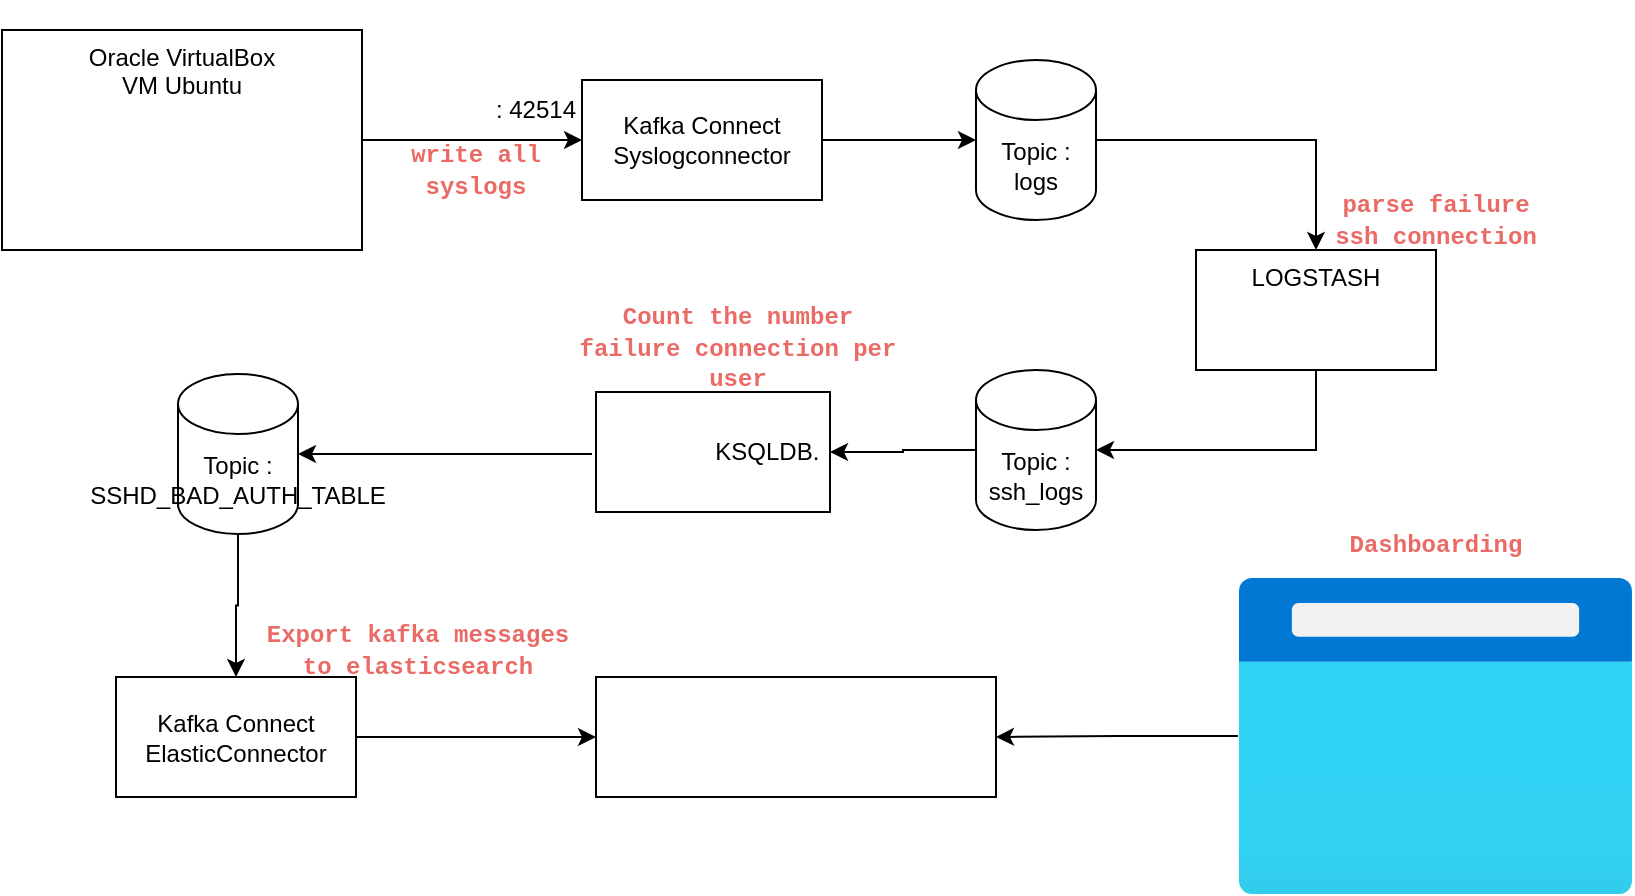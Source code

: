 <mxfile version="15.7.4" type="device"><diagram id="Gno18QfTgmm2C4pdYcTM" name="Page-1"><mxGraphModel dx="1351" dy="677" grid="1" gridSize="10" guides="1" tooltips="1" connect="1" arrows="1" fold="1" page="1" pageScale="1" pageWidth="827" pageHeight="1169" math="0" shadow="0"><root><mxCell id="0"/><mxCell id="1" parent="0"/><mxCell id="3ydWhISQHdn1RK8ehiRQ-15" style="edgeStyle=orthogonalEdgeStyle;rounded=0;orthogonalLoop=1;jettySize=auto;html=1;exitX=1;exitY=0.5;exitDx=0;exitDy=0;entryX=0;entryY=0.5;entryDx=0;entryDy=0;entryPerimeter=0;" edge="1" parent="1" source="2" target="3"><mxGeometry relative="1" as="geometry"/></mxCell><mxCell id="2" value="Kafka Connect &lt;br&gt;Syslogconnector" style="rounded=0;whiteSpace=wrap;html=1;" parent="1" vertex="1"><mxGeometry x="293" y="285" width="120" height="60" as="geometry"/></mxCell><mxCell id="3ydWhISQHdn1RK8ehiRQ-17" style="edgeStyle=orthogonalEdgeStyle;rounded=0;orthogonalLoop=1;jettySize=auto;html=1;exitX=1;exitY=0.5;exitDx=0;exitDy=0;exitPerimeter=0;entryX=0.5;entryY=0;entryDx=0;entryDy=0;" edge="1" parent="1" source="3" target="4"><mxGeometry relative="1" as="geometry"/></mxCell><mxCell id="3" value="Topic :&lt;br&gt;logs" style="shape=cylinder3;whiteSpace=wrap;html=1;boundedLbl=1;backgroundOutline=1;size=15;" parent="1" vertex="1"><mxGeometry x="490" y="275" width="60" height="80" as="geometry"/></mxCell><mxCell id="3ydWhISQHdn1RK8ehiRQ-18" style="edgeStyle=orthogonalEdgeStyle;rounded=0;orthogonalLoop=1;jettySize=auto;html=1;entryX=1;entryY=0.5;entryDx=0;entryDy=0;entryPerimeter=0;exitX=0.5;exitY=1;exitDx=0;exitDy=0;" edge="1" parent="1" source="4" target="6"><mxGeometry relative="1" as="geometry"/></mxCell><mxCell id="4" value="LOGSTASH" style="rounded=0;whiteSpace=wrap;html=1;verticalAlign=top;" parent="1" vertex="1"><mxGeometry x="600" y="370" width="120" height="60" as="geometry"/></mxCell><mxCell id="3ydWhISQHdn1RK8ehiRQ-22" style="edgeStyle=orthogonalEdgeStyle;rounded=0;orthogonalLoop=1;jettySize=auto;html=1;exitX=0;exitY=0.5;exitDx=0;exitDy=0;exitPerimeter=0;entryX=1;entryY=0.5;entryDx=0;entryDy=0;" edge="1" parent="1" source="6" target="5"><mxGeometry relative="1" as="geometry"/></mxCell><mxCell id="6" value="Topic :&lt;br&gt;ssh_logs" style="shape=cylinder3;whiteSpace=wrap;html=1;boundedLbl=1;backgroundOutline=1;size=15;" parent="1" vertex="1"><mxGeometry x="490" y="430" width="60" height="80" as="geometry"/></mxCell><mxCell id="3ydWhISQHdn1RK8ehiRQ-26" style="edgeStyle=orthogonalEdgeStyle;rounded=0;orthogonalLoop=1;jettySize=auto;html=1;exitX=0.5;exitY=1;exitDx=0;exitDy=0;exitPerimeter=0;entryX=0.5;entryY=0;entryDx=0;entryDy=0;" edge="1" parent="1" source="7" target="8"><mxGeometry relative="1" as="geometry"/></mxCell><mxCell id="7" value="Topic :&lt;br&gt;SSHD_BAD_AUTH_TABLE" style="shape=cylinder3;whiteSpace=wrap;html=1;boundedLbl=1;backgroundOutline=1;size=15;" parent="1" vertex="1"><mxGeometry x="91" y="432" width="60" height="80" as="geometry"/></mxCell><mxCell id="3ydWhISQHdn1RK8ehiRQ-29" style="edgeStyle=orthogonalEdgeStyle;rounded=0;orthogonalLoop=1;jettySize=auto;html=1;exitX=1;exitY=0.5;exitDx=0;exitDy=0;entryX=0;entryY=0.5;entryDx=0;entryDy=0;" edge="1" parent="1" source="8" target="3ydWhISQHdn1RK8ehiRQ-27"><mxGeometry relative="1" as="geometry"/></mxCell><mxCell id="8" value="Kafka Connect&lt;br&gt;ElasticConnector" style="rounded=0;whiteSpace=wrap;html=1;" parent="1" vertex="1"><mxGeometry x="60" y="583.5" width="120" height="60" as="geometry"/></mxCell><mxCell id="10" value="Oracle VirtualBox&lt;br&gt;VM Ubuntu" style="rounded=0;whiteSpace=wrap;html=1;verticalAlign=top;" parent="1" vertex="1"><mxGeometry x="3" y="260" width="180" height="110" as="geometry"/></mxCell><mxCell id="3ydWhISQHdn1RK8ehiRQ-10" value="" style="shape=image;verticalLabelPosition=bottom;labelBackgroundColor=#ffffff;verticalAlign=top;aspect=fixed;imageAspect=0;image=https://assets.ubuntu.com/v1/29985a98-ubuntu-logo32.png;" vertex="1" parent="1"><mxGeometry x="113" y="310" width="50" height="50" as="geometry"/></mxCell><mxCell id="3ydWhISQHdn1RK8ehiRQ-11" value="" style="shape=image;verticalLabelPosition=bottom;labelBackgroundColor=#ffffff;verticalAlign=top;aspect=fixed;imageAspect=0;image=https://upload.wikimedia.org/wikipedia/commons/d/d5/Virtualbox_logo.png;" vertex="1" parent="1"><mxGeometry x="33" y="300" width="70" height="70" as="geometry"/></mxCell><mxCell id="3ydWhISQHdn1RK8ehiRQ-12" value="" style="shape=image;verticalLabelPosition=bottom;labelBackgroundColor=#ffffff;verticalAlign=top;aspect=fixed;imageAspect=0;image=https://upload.wikimedia.org/wikipedia/commons/thumb/0/05/Apache_kafka.svg/1261px-Apache_kafka.svg.png;" vertex="1" parent="1"><mxGeometry x="504.61" y="245" width="30.77" height="50" as="geometry"/></mxCell><mxCell id="3ydWhISQHdn1RK8ehiRQ-13" value="" style="endArrow=classic;html=1;rounded=0;exitX=1;exitY=0.5;exitDx=0;exitDy=0;entryX=0;entryY=0.5;entryDx=0;entryDy=0;" edge="1" parent="1" source="10" target="2"><mxGeometry width="50" height="50" relative="1" as="geometry"><mxPoint x="350" y="430" as="sourcePoint"/><mxPoint x="400" y="380" as="targetPoint"/></mxGeometry></mxCell><mxCell id="3ydWhISQHdn1RK8ehiRQ-14" value=": 42514" style="text;html=1;strokeColor=none;fillColor=none;align=center;verticalAlign=middle;whiteSpace=wrap;rounded=0;" vertex="1" parent="1"><mxGeometry x="240" y="285" width="60" height="30" as="geometry"/></mxCell><mxCell id="3ydWhISQHdn1RK8ehiRQ-16" value="" style="shape=image;verticalLabelPosition=bottom;labelBackgroundColor=#ffffff;verticalAlign=top;aspect=fixed;imageAspect=0;image=https://upload.wikimedia.org/wikipedia/commons/thumb/0/05/Apache_kafka.svg/1261px-Apache_kafka.svg.png;" vertex="1" parent="1"><mxGeometry x="504.61" y="410" width="30.77" height="50" as="geometry"/></mxCell><mxCell id="3ydWhISQHdn1RK8ehiRQ-20" value="" style="shape=image;verticalLabelPosition=bottom;labelBackgroundColor=#ffffff;verticalAlign=top;aspect=fixed;imageAspect=0;image=https://www.bujarra.com/wp-content/uploads/2018/11/logstash.jpg;" vertex="1" parent="1"><mxGeometry x="620.61" y="375" width="78.79" height="50" as="geometry"/></mxCell><mxCell id="3ydWhISQHdn1RK8ehiRQ-23" value="" style="group" vertex="1" connectable="0" parent="1"><mxGeometry x="298" y="441" width="119" height="61" as="geometry"/></mxCell><mxCell id="5" value="&amp;nbsp;KSQLDB.&amp;nbsp;" style="rounded=0;whiteSpace=wrap;html=1;verticalAlign=middle;align=right;" parent="3ydWhISQHdn1RK8ehiRQ-23" vertex="1"><mxGeometry x="2" width="117" height="60" as="geometry"/></mxCell><mxCell id="3ydWhISQHdn1RK8ehiRQ-21" value="" style="shape=image;verticalLabelPosition=bottom;labelBackgroundColor=#ffffff;verticalAlign=top;aspect=fixed;imageAspect=0;image=https://pbs.twimg.com/profile_images/1197163687217266688/MEIl-K0w_400x400.png;" vertex="1" parent="3ydWhISQHdn1RK8ehiRQ-23"><mxGeometry y="1" width="60" height="60" as="geometry"/></mxCell><mxCell id="3ydWhISQHdn1RK8ehiRQ-24" value="" style="shape=image;verticalLabelPosition=bottom;labelBackgroundColor=#ffffff;verticalAlign=top;aspect=fixed;imageAspect=0;image=https://upload.wikimedia.org/wikipedia/commons/thumb/0/05/Apache_kafka.svg/1261px-Apache_kafka.svg.png;" vertex="1" parent="1"><mxGeometry x="109.62" y="406" width="30.77" height="50" as="geometry"/></mxCell><mxCell id="3ydWhISQHdn1RK8ehiRQ-25" style="edgeStyle=orthogonalEdgeStyle;rounded=0;orthogonalLoop=1;jettySize=auto;html=1;exitX=0;exitY=0.5;exitDx=0;exitDy=0;" edge="1" parent="1" source="3ydWhISQHdn1RK8ehiRQ-21" target="7"><mxGeometry relative="1" as="geometry"><mxPoint x="249" y="470.5" as="sourcePoint"/></mxGeometry></mxCell><mxCell id="3ydWhISQHdn1RK8ehiRQ-27" value="" style="rounded=0;whiteSpace=wrap;html=1;verticalAlign=middle;align=right;" vertex="1" parent="1"><mxGeometry x="300" y="583.5" width="200" height="60" as="geometry"/></mxCell><mxCell id="3ydWhISQHdn1RK8ehiRQ-28" value="" style="shape=image;verticalLabelPosition=bottom;labelBackgroundColor=#ffffff;verticalAlign=top;aspect=fixed;imageAspect=0;image=https://upload.wikimedia.org/wikipedia/commons/thumb/f/f4/Elasticsearch_logo.svg/800px-Elasticsearch_logo.svg.png;" vertex="1" parent="1"><mxGeometry x="310" y="593.5" width="182.46" height="40" as="geometry"/></mxCell><mxCell id="3ydWhISQHdn1RK8ehiRQ-32" style="edgeStyle=orthogonalEdgeStyle;rounded=0;orthogonalLoop=1;jettySize=auto;html=1;entryX=1;entryY=0.5;entryDx=0;entryDy=0;" edge="1" parent="1" source="3ydWhISQHdn1RK8ehiRQ-30" target="3ydWhISQHdn1RK8ehiRQ-27"><mxGeometry relative="1" as="geometry"/></mxCell><mxCell id="3ydWhISQHdn1RK8ehiRQ-30" value="" style="aspect=fixed;html=1;points=[];align=center;image;fontSize=12;image=img/lib/azure2/general/Browser.svg;" vertex="1" parent="1"><mxGeometry x="621" y="534" width="197.5" height="158" as="geometry"/></mxCell><mxCell id="3ydWhISQHdn1RK8ehiRQ-31" value="" style="shape=image;verticalLabelPosition=bottom;labelBackgroundColor=#ffffff;verticalAlign=top;aspect=fixed;imageAspect=0;image=https://static-www.elastic.co/v3/assets/bltefdd0b53724fa2ce/blt987f36e6cf17bc9a/5ea8c7fba7bdee51f48010f7/brand-elastic-vertical-220x130.svg;" vertex="1" parent="1"><mxGeometry x="660.52" y="593.5" width="118.46" height="70" as="geometry"/></mxCell><mxCell id="3ydWhISQHdn1RK8ehiRQ-33" value="&lt;font face=&quot;Courier New&quot; color=&quot;#ea6b66&quot;&gt;&lt;b&gt;write all &lt;br&gt;syslogs&lt;/b&gt;&lt;/font&gt;" style="text;html=1;strokeColor=none;fillColor=none;align=center;verticalAlign=middle;whiteSpace=wrap;rounded=0;" vertex="1" parent="1"><mxGeometry x="164" y="315" width="152" height="30" as="geometry"/></mxCell><mxCell id="3ydWhISQHdn1RK8ehiRQ-34" value="&lt;font face=&quot;Courier New&quot; color=&quot;#ea6b66&quot;&gt;&lt;b&gt;parse failure ssh connection&lt;/b&gt;&lt;/font&gt;" style="text;html=1;strokeColor=none;fillColor=none;align=center;verticalAlign=middle;whiteSpace=wrap;rounded=0;" vertex="1" parent="1"><mxGeometry x="666.63" y="340" width="106.25" height="30" as="geometry"/></mxCell><mxCell id="3ydWhISQHdn1RK8ehiRQ-35" value="&lt;font face=&quot;Courier New&quot; color=&quot;#ea6b66&quot;&gt;&lt;b&gt;Count the number failure connection per user&lt;/b&gt;&lt;/font&gt;" style="text;html=1;strokeColor=none;fillColor=none;align=center;verticalAlign=middle;whiteSpace=wrap;rounded=0;" vertex="1" parent="1"><mxGeometry x="289" y="404" width="164" height="30" as="geometry"/></mxCell><mxCell id="3ydWhISQHdn1RK8ehiRQ-36" value="&lt;font face=&quot;Courier New&quot; color=&quot;#ea6b66&quot;&gt;&lt;b&gt;Export kafka messages to elasticsearch&lt;/b&gt;&lt;/font&gt;" style="text;html=1;strokeColor=none;fillColor=none;align=center;verticalAlign=middle;whiteSpace=wrap;rounded=0;" vertex="1" parent="1"><mxGeometry x="129" y="555" width="164" height="30" as="geometry"/></mxCell><mxCell id="3ydWhISQHdn1RK8ehiRQ-37" value="&lt;font face=&quot;Courier New&quot; color=&quot;#ea6b66&quot;&gt;&lt;b&gt;Dashboarding&lt;/b&gt;&lt;/font&gt;" style="text;html=1;strokeColor=none;fillColor=none;align=center;verticalAlign=middle;whiteSpace=wrap;rounded=0;" vertex="1" parent="1"><mxGeometry x="637.75" y="502" width="164" height="30" as="geometry"/></mxCell></root></mxGraphModel></diagram></mxfile>